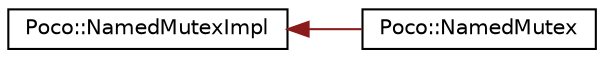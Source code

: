digraph "Graphical Class Hierarchy"
{
 // LATEX_PDF_SIZE
  edge [fontname="Helvetica",fontsize="10",labelfontname="Helvetica",labelfontsize="10"];
  node [fontname="Helvetica",fontsize="10",shape=record];
  rankdir="LR";
  Node0 [label="Poco::NamedMutexImpl",height=0.2,width=0.4,color="black", fillcolor="white", style="filled",URL="$classPoco_1_1NamedMutexImpl.html",tooltip=" "];
  Node0 -> Node1 [dir="back",color="firebrick4",fontsize="10",style="solid",fontname="Helvetica"];
  Node1 [label="Poco::NamedMutex",height=0.2,width=0.4,color="black", fillcolor="white", style="filled",URL="$classPoco_1_1NamedMutex.html",tooltip=" "];
}
